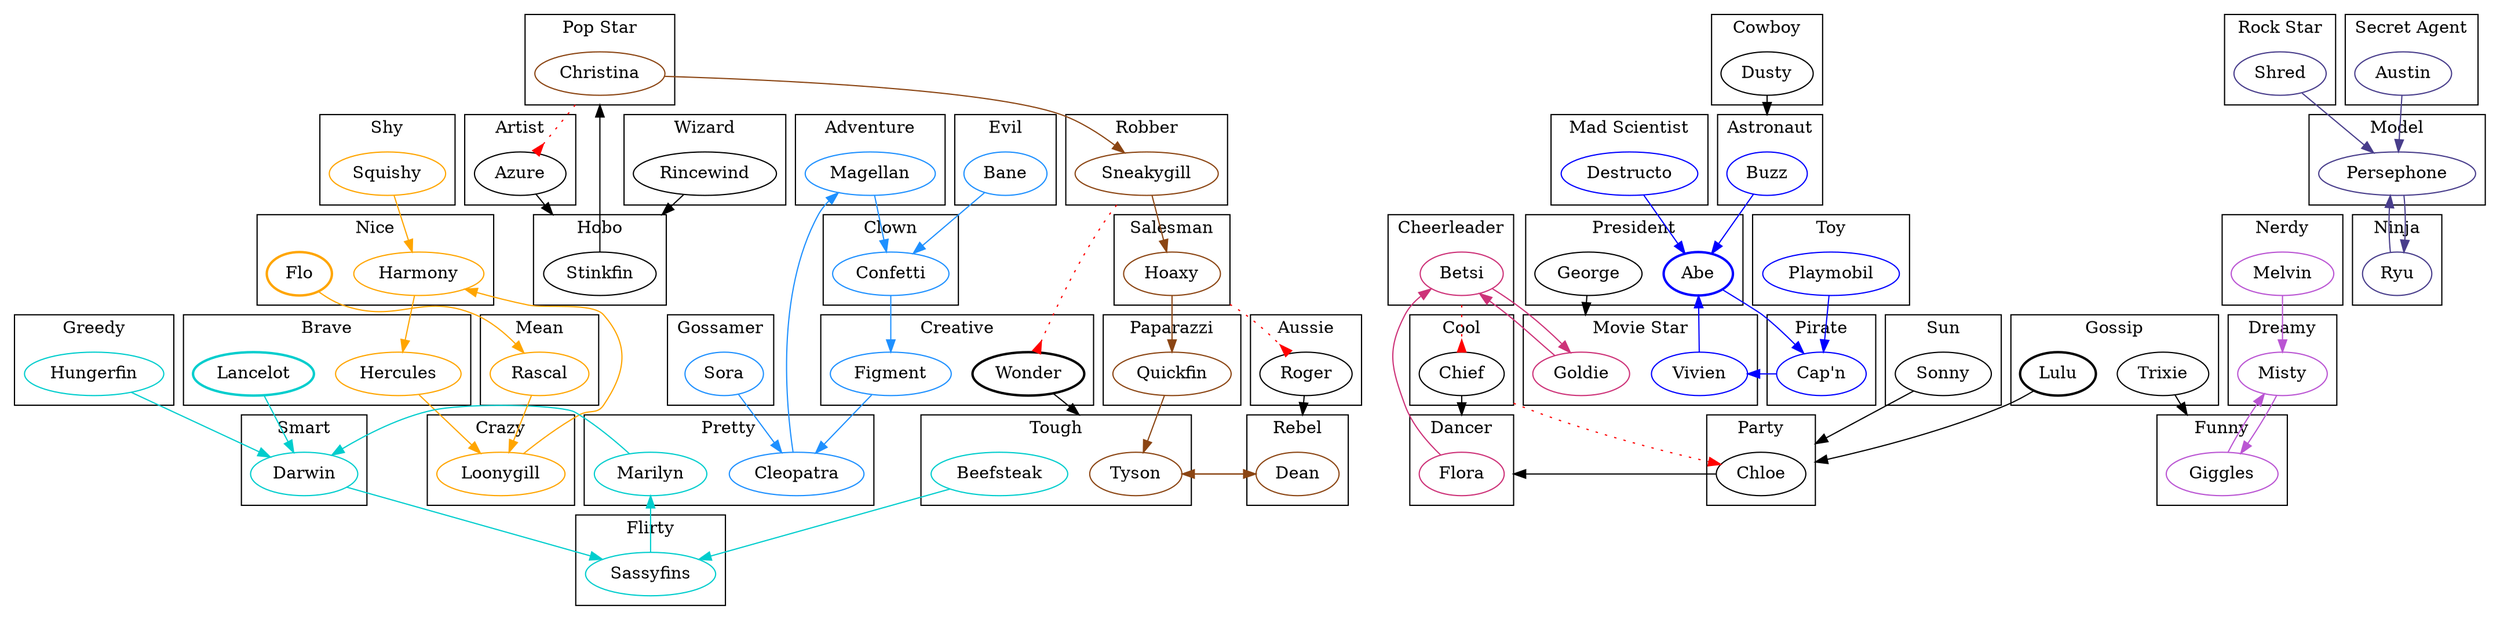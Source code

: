 digraph Fish {
    graph [compound = true];
    
    subgraph clusterAdventure {
        label = Adventure;
        Magellan [color = dodgerblue];
    }
    Magellan -> Confetti [color = dodgerblue];
    
    subgraph clusterArtist {
        label = Artist;
        Azure;
    }
    Azure -> Stinkfin [lhead = clusterHobo];
    Christina -> Azure [ltail = clusterPopStar color = red style = dotted arrowhead = inv];
    
    subgraph clusterAstronaut {
        label = Astronaut;
        Buzz [color = blue];
    }
    Buzz -> Abe [color = blue];
    
    subgraph clusterAussie {
        label = Aussie;
        Roger;
    }
    Roger -> Dean [lhead = clusterRebel];
    Hoaxy -> Roger [ltail = clusterSalesman color = red style = dotted arrowhead = inv];
    
    subgraph clusterBrave {
        label = Brave;
        Hercules [color = orange];
        Lancelot [style = bold color = cyan3];
    }
    Hercules -> Loonygill [color = orange];
    Lancelot -> Darwin [color = cyan3];
    
    subgraph clusterCheerleader {
        label = Cheerleader;
        Betsi [color = violetred3];
    }
    Betsi -> Goldie [color = violetred3];
    
    subgraph clusterClown {
        label = Clown;
        Confetti [color = dodgerblue];
    }
    Confetti -> Figment [color = dodgerblue];
    
    subgraph clusterCool {
        label = Cool;
        Chief;
    }
    Chief -> Flora [lhead = clusterDancer];
    Betsi -> Chief [ltail = clusterCheerleader color = red style = dotted arrowhead = inv];
    
    subgraph clusterCowboy {
        label = Cowboy;
        Dusty;
    }
    Dusty -> Buzz [lhead = clusterAstronaut];
    
    subgraph clusterCrazy {
        label = Crazy;
        Loonygill [color = orange];
    }
    Loonygill -> Harmony [color = orange];
    
    subgraph clusterCreative {
        label = Creative;
        Figment [color = dodgerblue];
        Wonder [style = bold];
    }
    Figment -> Cleopatra [color = dodgerblue];
    Wonder -> Tyson [lhead = clusterTough];
    Sneakygill -> Wonder [ltail = clusterRobber style = dotted arrowhead = inv color = red];
    
    subgraph clusterDancer {
        label = Dancer;
        Flora [color = violetred3];
    }
    Flora -> Betsi [color = violetred3];
    
    subgraph clusterDreamy {
        label = Dreamy;
        Misty [color = mediumorchid];
    }
    Misty -> Giggles [color = mediumorchid];
    
    subgraph clusterEvil {
        label = Evil;
        Bane [color = dodgerblue];
    }
    Bane -> Confetti [color = dodgerblue];
    
    subgraph clusterFlirty {
        label = Flirty;
        Sassyfins [color = cyan3];
    }
    Sassyfins -> Marilyn [color = cyan3];
    
    subgraph clusterFunny {
        label = Funny;
        Giggles [color = mediumorchid];
    }
    Giggles -> Misty [color = mediumorchid];
    
    subgraph clusterGossamer {
        label = Gossamer;
        Sora [color = dodgerblue];
    }
    Sora -> Cleopatra [color = dodgerblue];
    
    subgraph clusterGossip {
        label = Gossip;
        Lulu [style = bold];
        Trixie;
    }
    Lulu -> Chloe [lhead = clusterParty];
    Trixie -> Giggles [lhead = clusterFunny];
    
    subgraph clusterGreedy {
        label = Greedy;
        Hungerfin [color = cyan3];
    }
    Hungerfin -> Darwin [color = cyan3];
    
    subgraph clusterHobo {
        label = Hobo;
        Stinkfin;
    }
    Stinkfin -> Christina [lhead = clusterPopStar];
    
    subgraph clusterMadScientist {
        label = "Mad Scientist";
        Destructo [color = blue];
    }
    Destructo -> Abe [color = blue];
    
    subgraph clusterMean {
        label = Mean;
        Rascal [color = orange];
    }
    Rascal -> Loonygill [color = orange];
    
    subgraph clusterModel {
        label = Model;
        Persephone [color = darkslateblue];
    }
    Persephone -> Ryu [color = darkslateblue];
    
    subgraph clusterMovieStar {
        label = "Movie Star";
        Vivien [color = blue];
        Goldie [color = violetred3];
    }
    Vivien -> Abe [color = blue];
    Goldie -> Betsi [color = violetred3];
    
    subgraph clusterNerdy {
        label = Nerdy;
        Melvin [color = mediumorchid];
    }
    Melvin -> Misty [color = mediumorchid];
    
    subgraph clusterNice {
        label = Nice;
        Harmony [color = orange];
        Flo [style = bold color = orange];
    }
    Harmony -> Hercules [color = orange];
    Flo -> Rascal [color = orange];
    
    subgraph clusterNinja {
        label = Ninja;
        Ryu [color = darkslateblue];
    }
    Ryu -> Persephone [color = darkslateblue];
    
    subgraph clusterPaparazzi {
        label = Paparazzi;
        Quickfin [color = chocolate4];
    }
    Quickfin -> Tyson [color = chocolate4];
    
    subgraph clusterParty {
        label = Party;
        Chloe;
    }
    Chloe -> Flora [lhead = clusterDancer];
    Chief -> Chloe [ltail = clusterCool color = red style = dotted arrow = inv];
    
    subgraph clusterPirate {
        label = Pirate;
        "Cap'n" [color = blue];
    }
    "Cap'n" -> Vivien [color = blue];
    
    subgraph clusterPopStar {
        label = "Pop Star";
        Christina [color = chocolate4];
    }
    Christina -> Sneakygill [color = chocolate4];
    
    subgraph clusterPresident {
        label = President;
        Abe [style = bold color = blue];
        George;
    }
    Abe -> "Cap'n" [color = blue];
    George -> Goldie [lhead = clusterMovieStar];
    
    subgraph clusterPretty {
        label = Pretty;
        Cleopatra [color = dodgerblue];
        Marilyn [color = cyan3];
    }
    Cleopatra -> Magellan [color = dodgerblue];
    Marilyn -> Darwin [color = cyan3];
    
    subgraph clusterRebel {
        label = Rebel;
        Dean [color = chocolate4];
    }
    Dean -> Tyson [color = chocolate4];
    
    subgraph clusterRobber {
        label = Robber;
        Sneakygill [color = chocolate4];
    }
    Sneakygill -> Hoaxy [color = chocolate4];
    
    subgraph clusterRockStar {
        label = "Rock Star";
        Shred [color = darkslateblue];
    }
    Shred -> Persephone [color = darkslateblue];
    
    subgraph clusterSalesman {
        label = Salesman;
        Hoaxy [color = chocolate4];
    }
    Hoaxy -> Quickfin [color = chocolate4];
    
    subgraph clusterSecretAgent {
        label = "Secret Agent";
        Austin [color = darkslateblue];
    }
    Austin -> Persephone [color = darkslateblue];
    
    subgraph clusterShy {
        label = Shy;
        Squishy [color = orange];
    }
    Squishy -> Harmony [color = orange];
    
    subgraph clusterSmart {
        label = Smart;
        Darwin [color = cyan3];
    }
    Darwin -> Sassyfins [color = cyan3];
    
    subgraph clusterSun {
        label = Sun;
        Sonny;
    }
    Sonny -> Chloe [lhead = clusterParty];
    
    subgraph clusterTough {
        label = Tough;
        Tyson [color = chocolate4];
        Beefsteak [color = cyan3];
    }
    Tyson -> Dean [color = chocolate4];
    Beefsteak -> Sassyfins [color = cyan3];
    
    subgraph clusterToy {
        label = Toy;
        Playmobil [color = blue];
    }
    Playmobil -> "Cap'n" [color = blue];
    
    subgraph clusterWizard {
        label = Wizard;
        Rincewind;
    }
    Rincewind -> Stinkfin [lhead = clusterHobo];
}